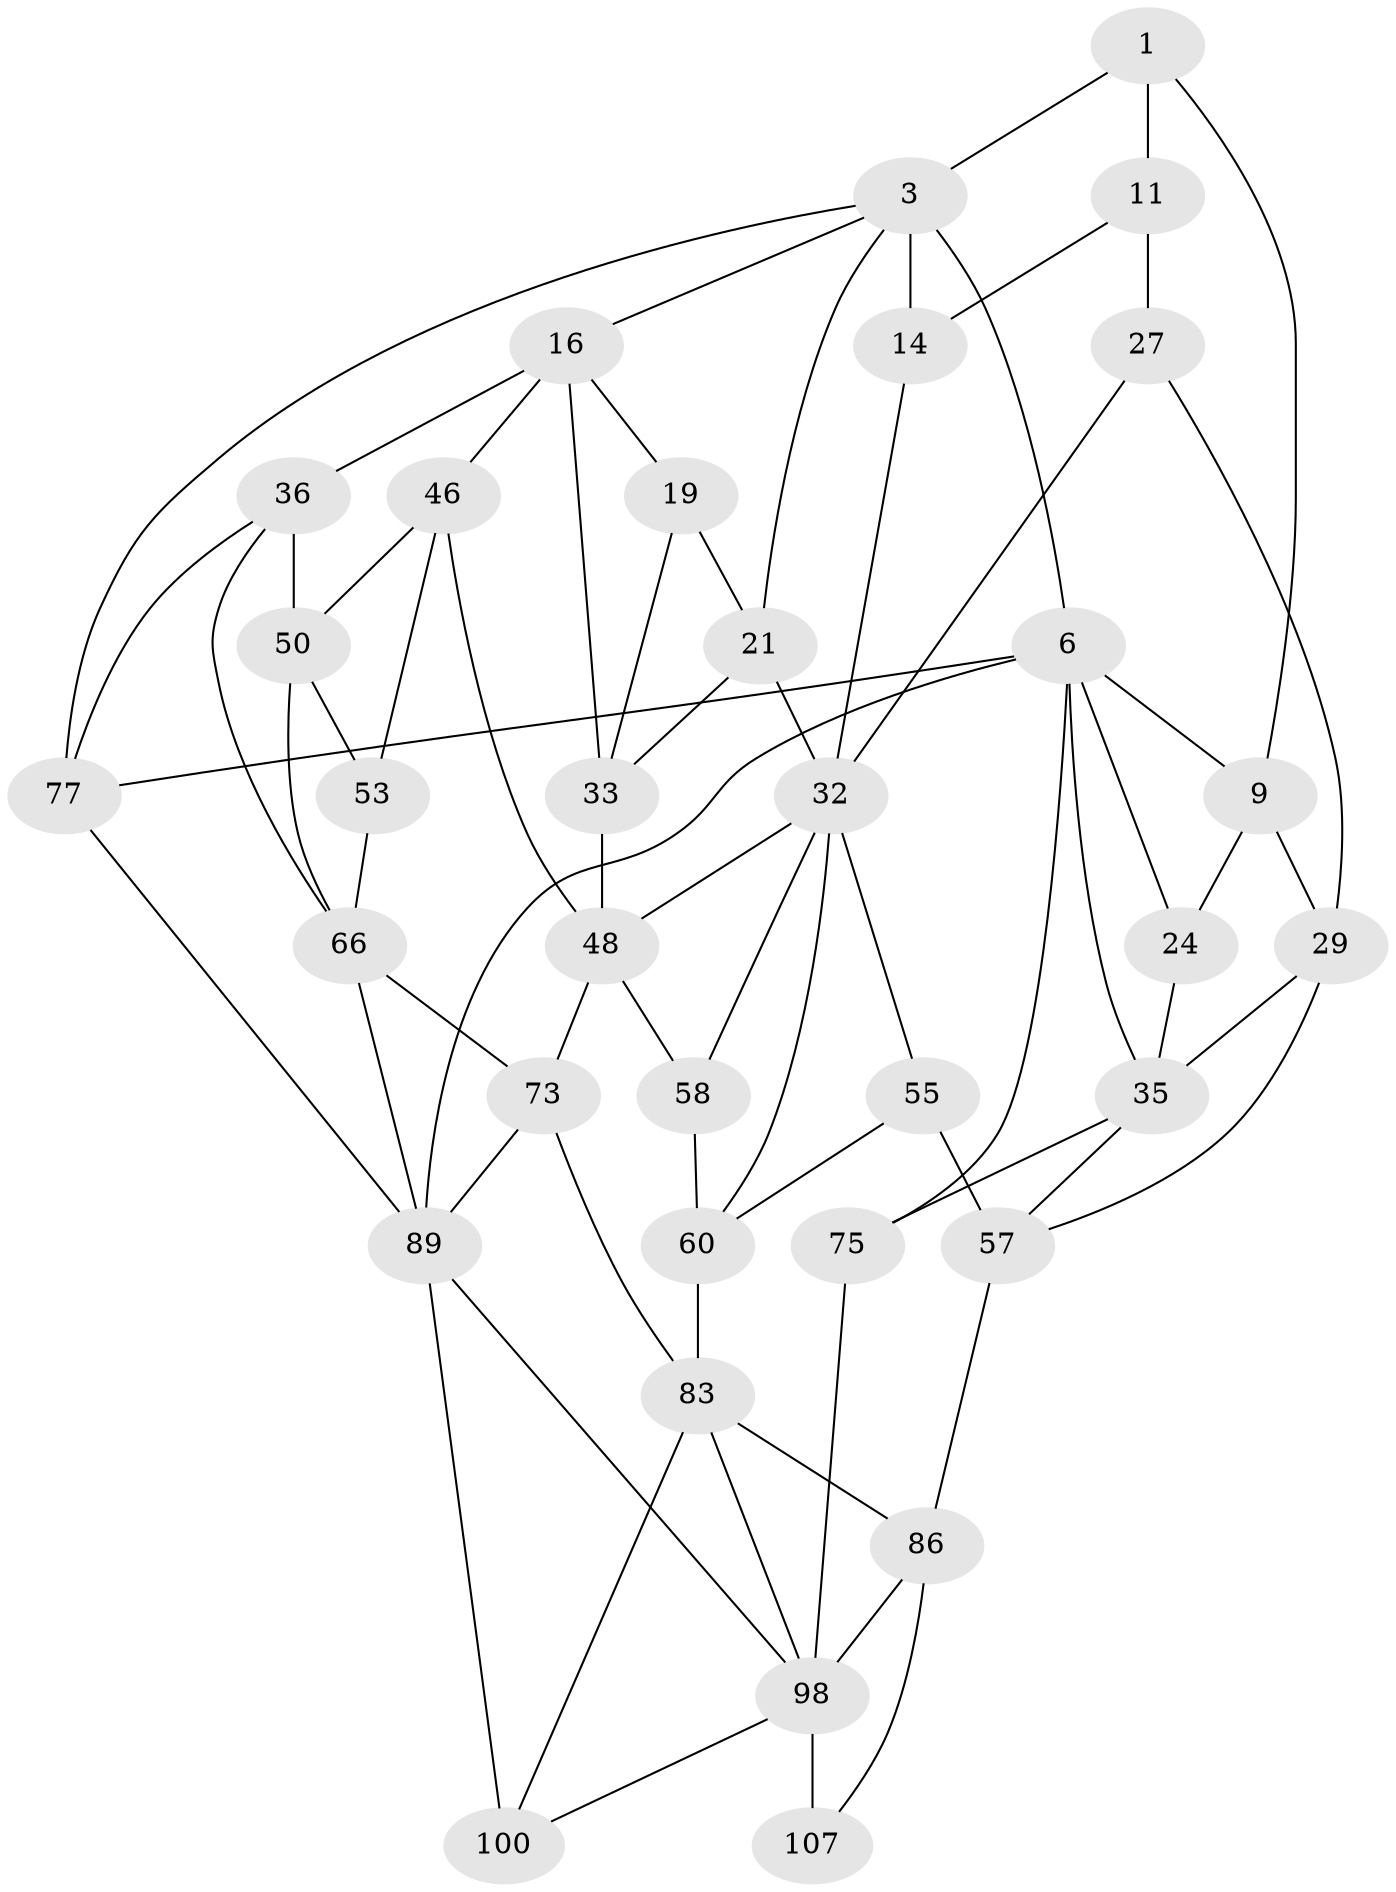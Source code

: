 // original degree distribution, {3: 0.02631578947368421, 4: 0.2631578947368421, 6: 0.2631578947368421, 5: 0.4473684210526316}
// Generated by graph-tools (version 1.1) at 2025/21/03/04/25 18:21:21]
// undirected, 34 vertices, 70 edges
graph export_dot {
graph [start="1"]
  node [color=gray90,style=filled];
  1 [pos="+0.19146299178772214+0",super="+2+8"];
  3 [pos="+0.576056918937297+0",super="+13+4"];
  6 [pos="+0+0",super="+23+7+76"];
  9 [pos="+0.15119010784096765+0.14638550215229623",super="+25+10"];
  11 [pos="+0.38413789135544135+0",super="+15+12"];
  14 [pos="+0.3499951000738257+0.1834856128354383",super="+30"];
  16 [pos="+0.8576970888701838+0.07469220086064696",super="+18+17"];
  19 [pos="+0.7911420363639844+0.16676582061527767",super="+20"];
  21 [pos="+0.6179517773046616+0.06756992622509177",super="+31"];
  24 [pos="+0.06872968490183164+0.1189854747951688",super="+26"];
  27 [pos="+0.22393892086776687+0.1542105510578079",super="+28"];
  29 [pos="+0.11989975676009833+0.29365883905058715",super="+44"];
  32 [pos="+0.37140793087118085+0.2348950066122271",super="+41"];
  33 [pos="+0.6326748352897008+0.2622505115008912",super="+34"];
  35 [pos="+0+0.21963521810545436",super="+45"];
  36 [pos="+1+0.2332713755669342",super="+37+64"];
  46 [pos="+0.780942671378213+0.309371529132341",super="+47+49"];
  48 [pos="+0.5928546370597201+0.3904367982497867",super="+51"];
  50 [pos="+0.8642029916348855+0.36198430110661395",super="+62"];
  53 [pos="+0.7119087205061597+0.41340819531881867",super="+54"];
  55 [pos="+0.18479953115564202+0.42084698621497313",super="+56+61"];
  57 [pos="+0.11278123889708702+0.4462417455020375",super="+69"];
  58 [pos="+0.3819315607580695+0.4821379985073426"];
  60 [pos="+0.2716552795928061+0.48158820969830507",super="+82"];
  66 [pos="+0.7993714079325386+0.5267632188454509",super="+67+81"];
  73 [pos="+0.6907323717810322+0.5640439546129108",super="+74"];
  75 [pos="+0+1"];
  77 [pos="+1+1",super="+78"];
  83 [pos="+0.3572618187702141+0.5611777091073464",super="+91+84"];
  86 [pos="+0.19371319971739914+0.6231291936402034",super="+94"];
  89 [pos="+0.7016040037338641+0.5802278155731333",super="+92"];
  98 [pos="+0.2539576207811728+0.7081701007595913",super="+99+106"];
  100 [pos="+0.47974709004104066+0.6926712850937421",super="+101+103"];
  107 [pos="+0.13739817543394983+0.7756445751670733"];
  1 -- 3;
  1 -- 11 [weight=2];
  1 -- 9;
  3 -- 21;
  3 -- 14 [weight=2];
  3 -- 77;
  3 -- 6;
  3 -- 16;
  6 -- 24;
  6 -- 35;
  6 -- 75;
  6 -- 77;
  6 -- 9;
  6 -- 89;
  9 -- 29;
  9 -- 24;
  11 -- 27 [weight=2];
  11 -- 14;
  14 -- 32;
  16 -- 33;
  16 -- 19 [weight=2];
  16 -- 46;
  16 -- 36 [weight=2];
  19 -- 33;
  19 -- 21;
  21 -- 32;
  21 -- 33;
  24 -- 35;
  27 -- 29;
  27 -- 32;
  29 -- 57;
  29 -- 35;
  32 -- 48;
  32 -- 55;
  32 -- 58;
  32 -- 60;
  33 -- 48;
  35 -- 75;
  35 -- 57;
  36 -- 50 [weight=2];
  36 -- 77;
  36 -- 66;
  46 -- 48;
  46 -- 50;
  46 -- 53 [weight=2];
  48 -- 58;
  48 -- 73;
  50 -- 66;
  50 -- 53;
  53 -- 66;
  55 -- 57 [weight=2];
  55 -- 60;
  57 -- 86 [weight=2];
  58 -- 60;
  60 -- 83;
  66 -- 73;
  66 -- 89 [weight=3];
  73 -- 89 [weight=2];
  73 -- 83;
  75 -- 98;
  77 -- 89 [weight=2];
  83 -- 100 [weight=2];
  83 -- 98;
  83 -- 86;
  86 -- 98 [weight=2];
  86 -- 107;
  89 -- 100 [weight=2];
  89 -- 98;
  98 -- 107 [weight=2];
  98 -- 100;
}
